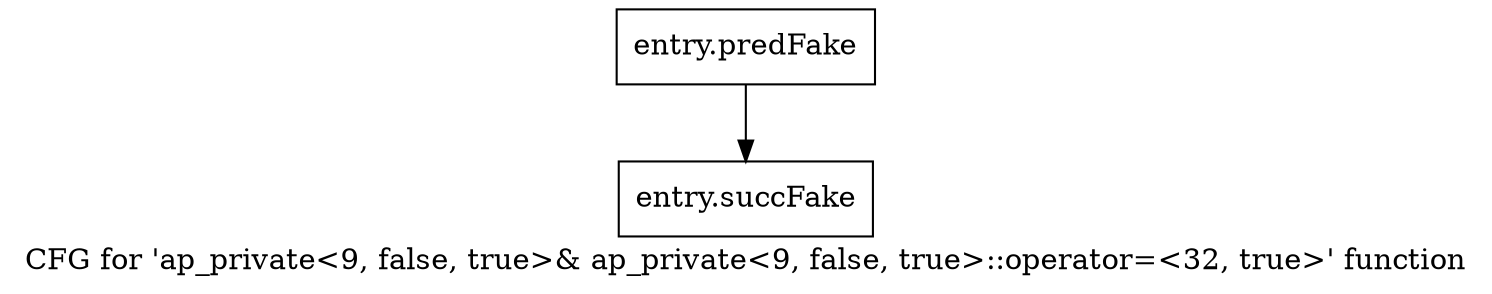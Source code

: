 digraph "CFG for 'ap_private\<9, false, true\>& ap_private\<9, false, true\>::operator=\<32, true\>' function" {
	label="CFG for 'ap_private\<9, false, true\>& ap_private\<9, false, true\>::operator=\<32, true\>' function";

	Node0x36531c0 [shape=record,filename="",linenumber="",label="{entry.predFake}"];
	Node0x36531c0 -> Node0x3e7d510[ callList="" memoryops="" filename="/tools/Xilinx/Vitis_HLS/2022.1/include/etc/ap_private.h" execusionnum="0"];
	Node0x3e7d510 [shape=record,filename="/tools/Xilinx/Vitis_HLS/2022.1/include/etc/ap_private.h",linenumber="1509",label="{entry.succFake}"];
}
